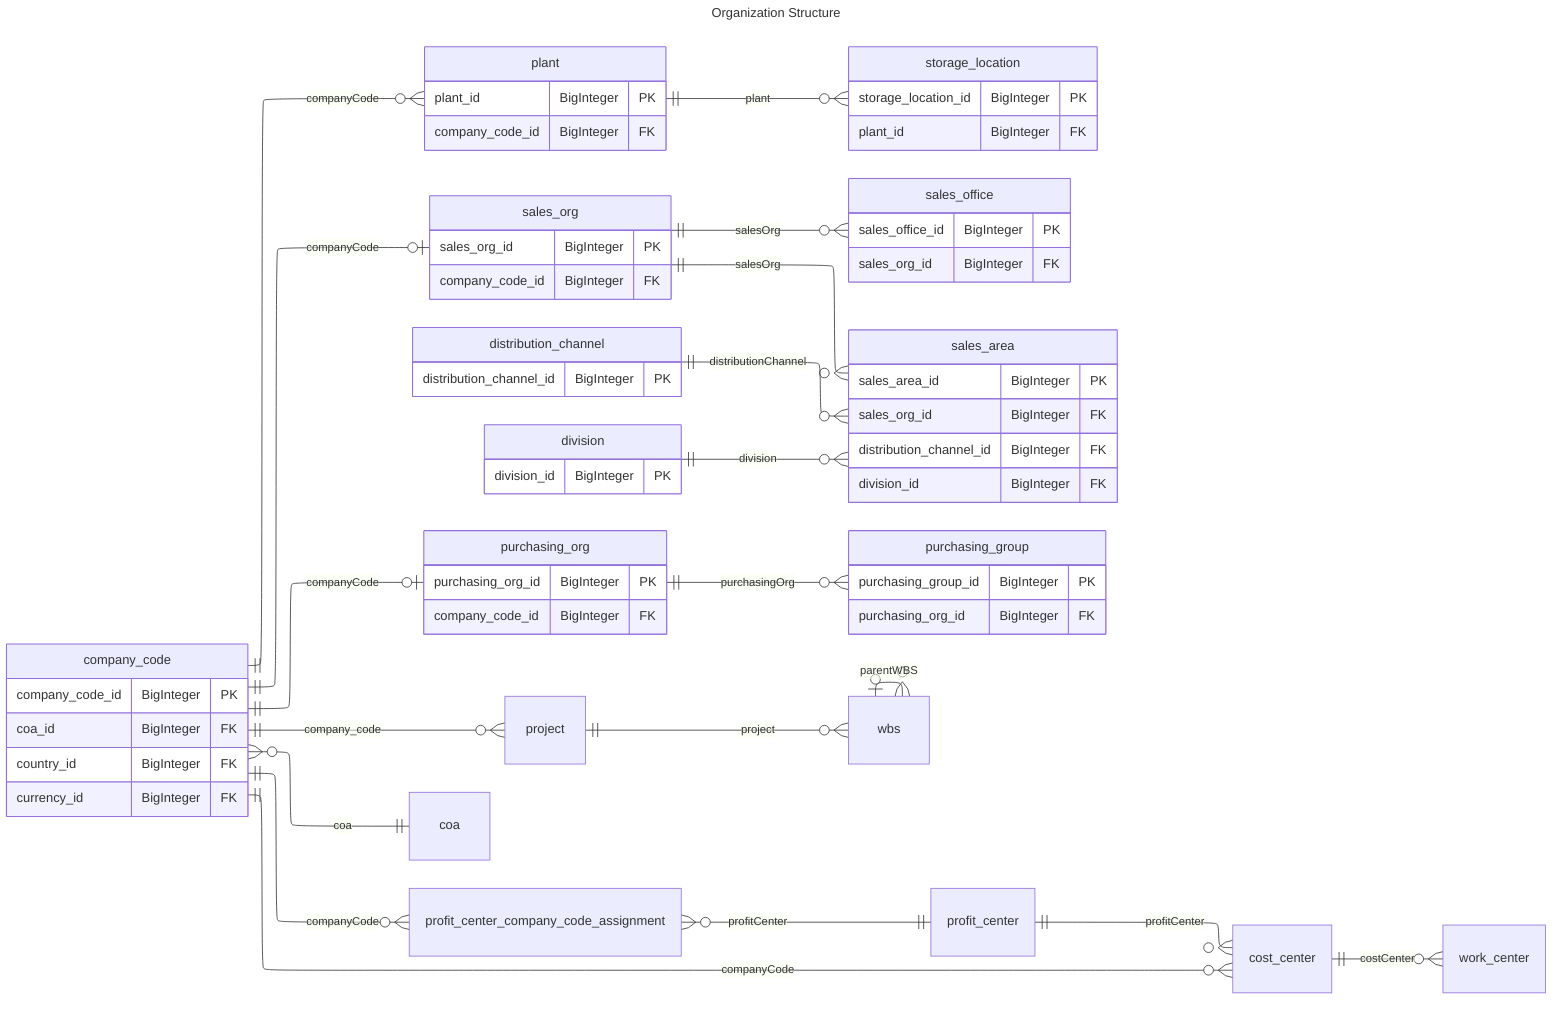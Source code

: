 ---
title: Organization Structure
config:
  layout: elk
---
erDiagram
    direction lr 
    company_code {
        company_code_id BigInteger PK
        coa_id BigInteger FK
        country_id BigInteger FK
        currency_id BigInteger FK
    }
    plant {
        plant_id BigInteger PK
        company_code_id BigInteger FK
    }
    storage_location {
        storage_location_id BigInteger PK
        plant_id BigInteger FK
    }
    sales_org {
        sales_org_id BigInteger PK
        company_code_id BigInteger FK
    }
    sales_office {
        sales_office_id BigInteger PK
        sales_org_id BigInteger FK
    }
    distribution_channel {
        distribution_channel_id BigInteger PK
    }
    division {
        division_id BigInteger PK
    }
    sales_area {
        sales_area_id BigInteger PK
        sales_org_id BigInteger FK
        distribution_channel_id BigInteger FK
        division_id BigInteger FK
    }
    purchasing_org {
        purchasing_org_id BigInteger PK
        company_code_id BigInteger FK
    }
    purchasing_group {
        purchasing_group_id BigInteger PK
        purchasing_org_id BigInteger FK
    }

    company_code ||--o{ project : "company_code"
    project ||--o{ wbs : "project"
    wbs |o--o{ wbs : "parentWBS"

    %% ORGANIZATIONAL STRUCTURE
    company_code ||--o{ plant : "companyCode"
    plant ||--o{ storage_location : "plant"

    %% PROFIT CENTER COST CENTER
    company_code }o--|| coa: "coa"
    company_code ||--o{ cost_center: "companyCode"
    company_code ||--o{ profit_center_company_code_assignment: "companyCode"
    profit_center_company_code_assignment }o--|| profit_center: "profitCenter"
    profit_center ||--o{ cost_center: "profitCenter"
    cost_center ||--o{ work_center: "costCenter"
    
    %% SALES ORGANIZATION
    company_code ||--o| sales_org: "companyCode"
    sales_org ||--o{ sales_area: "salesOrg"
    sales_org ||--o{ sales_office: "salesOrg"
    distribution_channel ||--o{ sales_area: "distributionChannel"
    division ||--o{ sales_area: "division"
    
    %% PURCHASING ORGANIZATION
    company_code ||--o| purchasing_org: "companyCode"
    purchasing_org ||--o{ purchasing_group: "purchasingOrg"
